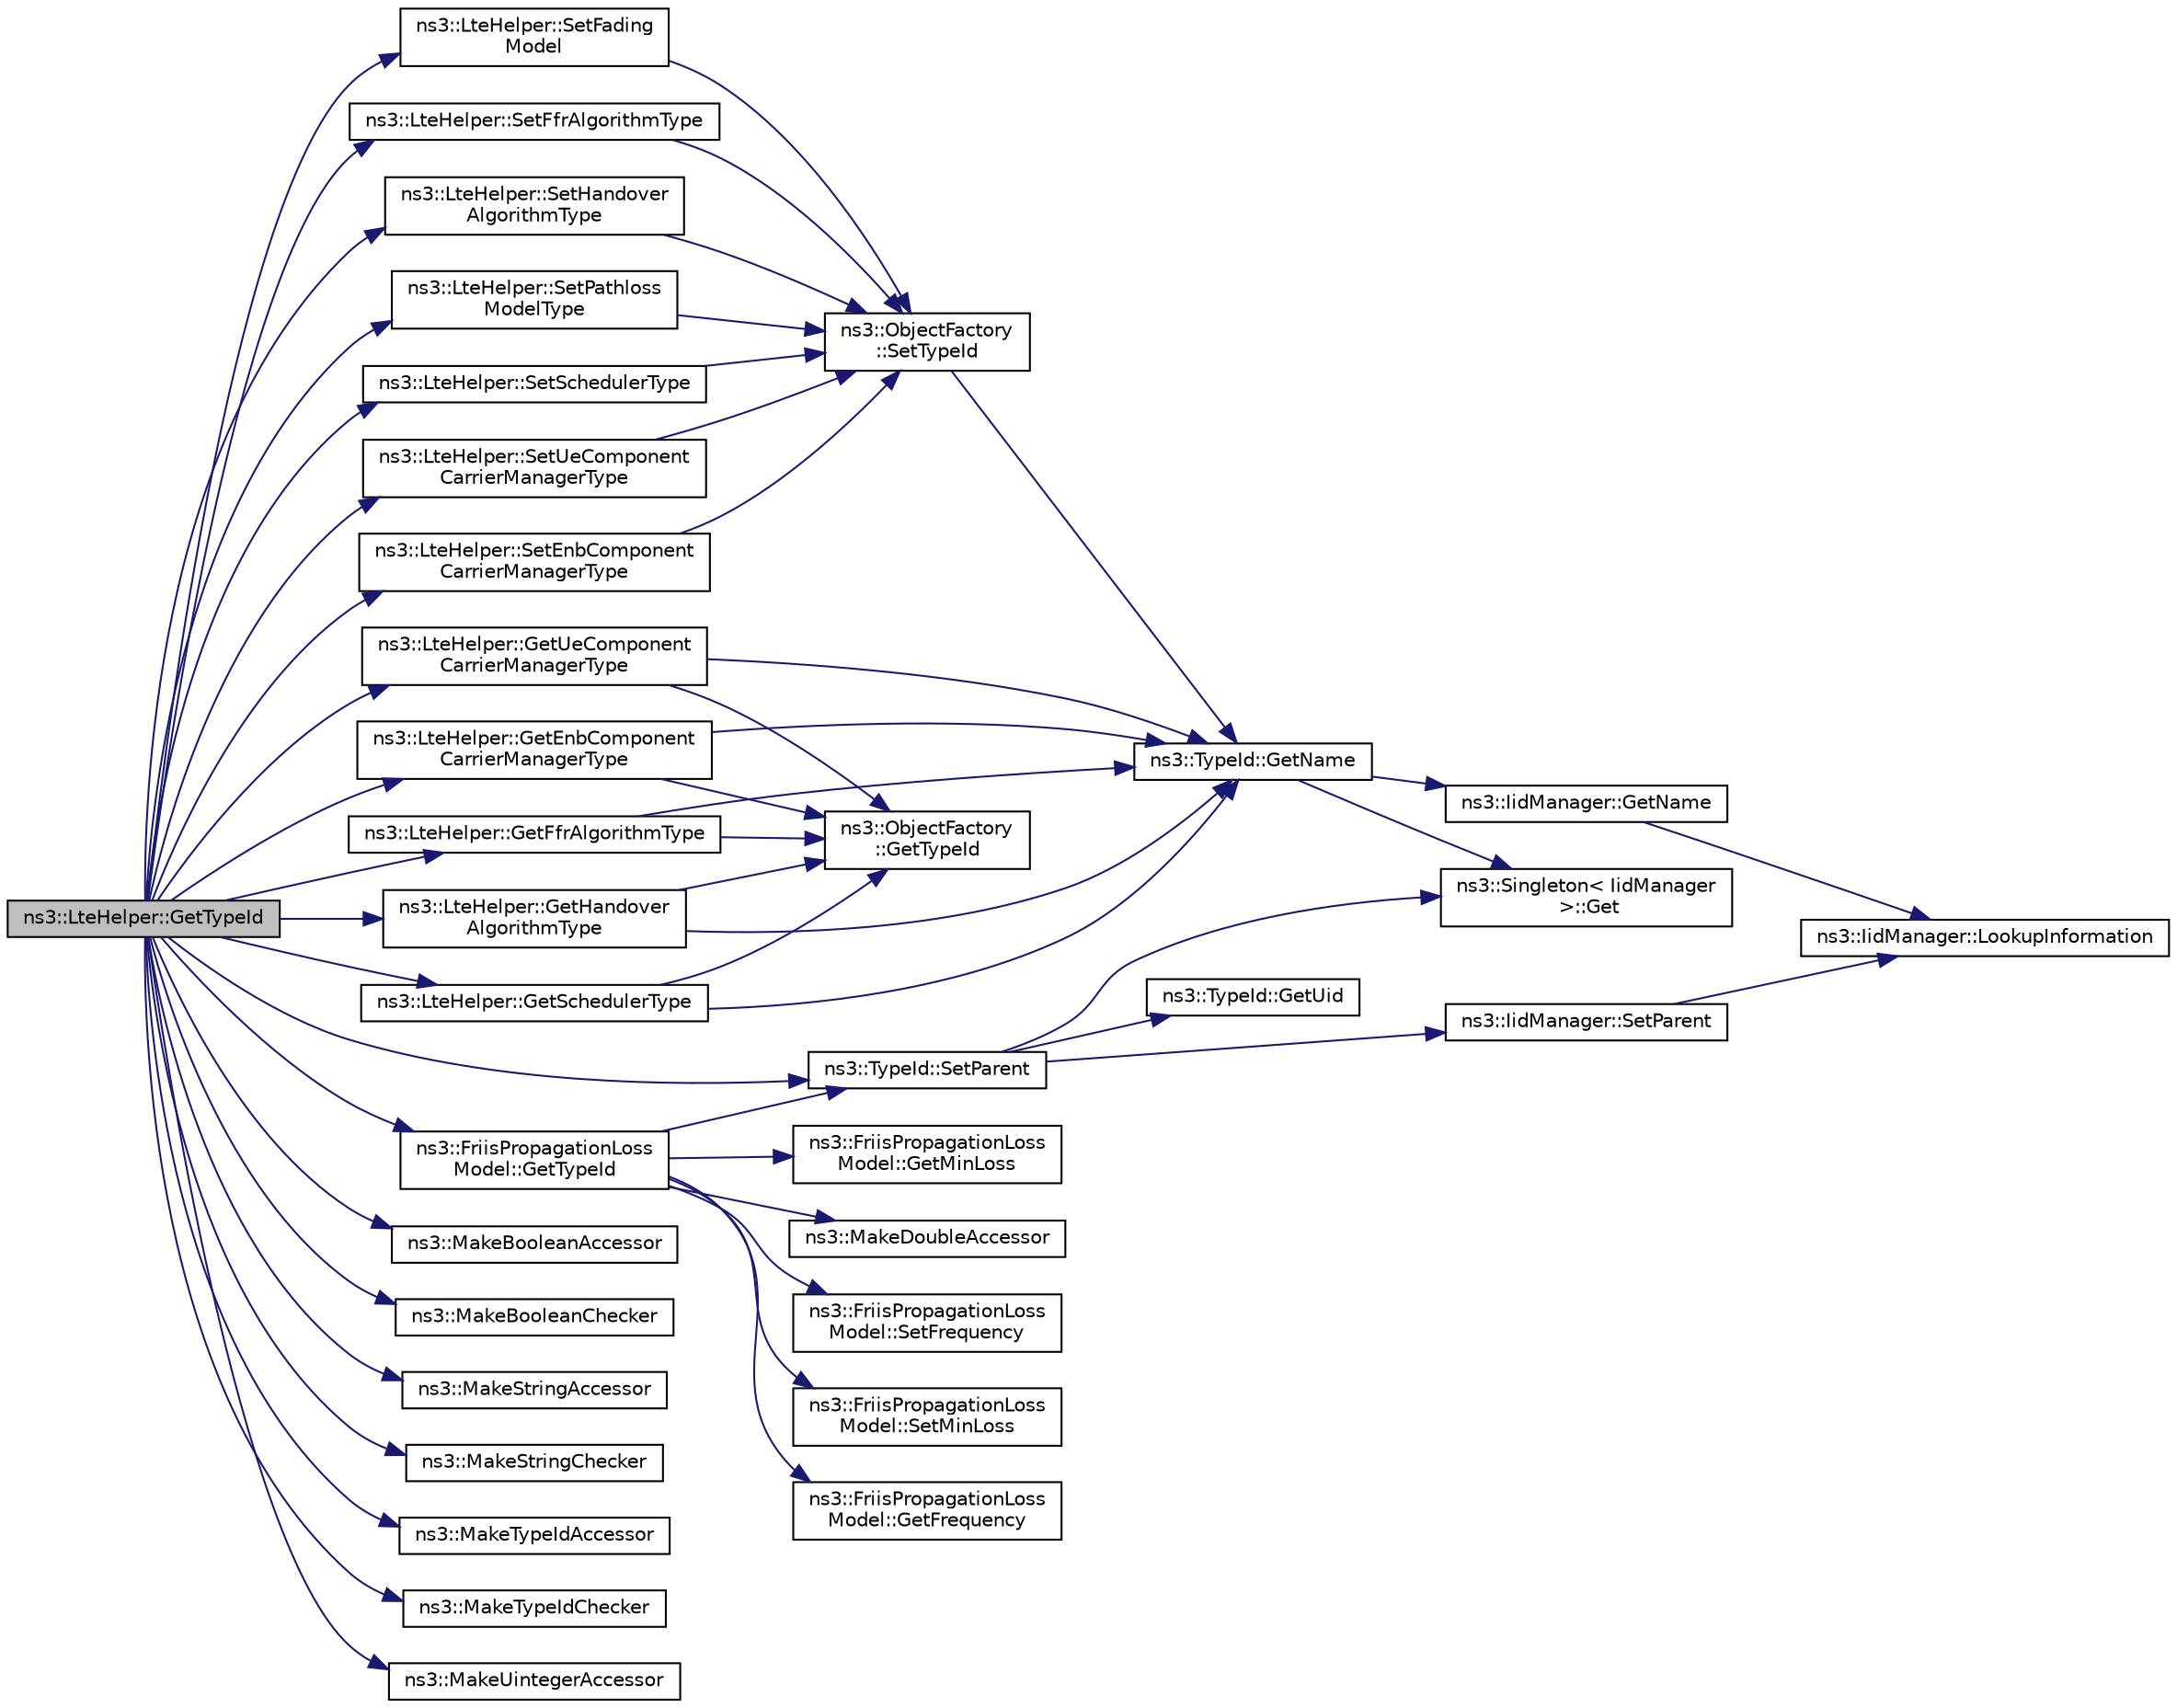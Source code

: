 digraph "ns3::LteHelper::GetTypeId"
{
 // LATEX_PDF_SIZE
  edge [fontname="Helvetica",fontsize="10",labelfontname="Helvetica",labelfontsize="10"];
  node [fontname="Helvetica",fontsize="10",shape=record];
  rankdir="LR";
  Node1 [label="ns3::LteHelper::GetTypeId",height=0.2,width=0.4,color="black", fillcolor="grey75", style="filled", fontcolor="black",tooltip="Register this type."];
  Node1 -> Node2 [color="midnightblue",fontsize="10",style="solid",fontname="Helvetica"];
  Node2 [label="ns3::LteHelper::GetEnbComponent\lCarrierManagerType",height=0.2,width=0.4,color="black", fillcolor="white", style="filled",URL="$classns3_1_1_lte_helper.html#a3766f7608368f55b6f1bdd074a43cc4d",tooltip=" "];
  Node2 -> Node3 [color="midnightblue",fontsize="10",style="solid",fontname="Helvetica"];
  Node3 [label="ns3::TypeId::GetName",height=0.2,width=0.4,color="black", fillcolor="white", style="filled",URL="$classns3_1_1_type_id.html#abc4965475a579c2afdc668d7a7d58374",tooltip="Get the name."];
  Node3 -> Node4 [color="midnightblue",fontsize="10",style="solid",fontname="Helvetica"];
  Node4 [label="ns3::Singleton\< IidManager\l \>::Get",height=0.2,width=0.4,color="black", fillcolor="white", style="filled",URL="$classns3_1_1_singleton.html#a80a2cd3c25a27ea72add7a9f7a141ffa",tooltip="Get a pointer to the singleton instance."];
  Node3 -> Node5 [color="midnightblue",fontsize="10",style="solid",fontname="Helvetica"];
  Node5 [label="ns3::IidManager::GetName",height=0.2,width=0.4,color="black", fillcolor="white", style="filled",URL="$classns3_1_1_iid_manager.html#a6658aaa8120efd885e98addb76a6f1d4",tooltip="Get the name of a type id."];
  Node5 -> Node6 [color="midnightblue",fontsize="10",style="solid",fontname="Helvetica"];
  Node6 [label="ns3::IidManager::LookupInformation",height=0.2,width=0.4,color="black", fillcolor="white", style="filled",URL="$classns3_1_1_iid_manager.html#a84af06b798b21fa700469a3ac5f65f3f",tooltip="Retrieve the information record for a type."];
  Node2 -> Node7 [color="midnightblue",fontsize="10",style="solid",fontname="Helvetica"];
  Node7 [label="ns3::ObjectFactory\l::GetTypeId",height=0.2,width=0.4,color="black", fillcolor="white", style="filled",URL="$classns3_1_1_object_factory.html#a407b4dcbcd856749f6096ce72d88d8f7",tooltip="Get the TypeId which will be created by this ObjectFactory."];
  Node1 -> Node8 [color="midnightblue",fontsize="10",style="solid",fontname="Helvetica"];
  Node8 [label="ns3::LteHelper::GetFfrAlgorithmType",height=0.2,width=0.4,color="black", fillcolor="white", style="filled",URL="$classns3_1_1_lte_helper.html#a622eaffbf4cb51da21b315d51537ff59",tooltip=" "];
  Node8 -> Node3 [color="midnightblue",fontsize="10",style="solid",fontname="Helvetica"];
  Node8 -> Node7 [color="midnightblue",fontsize="10",style="solid",fontname="Helvetica"];
  Node1 -> Node9 [color="midnightblue",fontsize="10",style="solid",fontname="Helvetica"];
  Node9 [label="ns3::LteHelper::GetHandover\lAlgorithmType",height=0.2,width=0.4,color="black", fillcolor="white", style="filled",URL="$classns3_1_1_lte_helper.html#aa418b147e8ded2ce391735ad0fce570a",tooltip=" "];
  Node9 -> Node3 [color="midnightblue",fontsize="10",style="solid",fontname="Helvetica"];
  Node9 -> Node7 [color="midnightblue",fontsize="10",style="solid",fontname="Helvetica"];
  Node1 -> Node10 [color="midnightblue",fontsize="10",style="solid",fontname="Helvetica"];
  Node10 [label="ns3::LteHelper::GetSchedulerType",height=0.2,width=0.4,color="black", fillcolor="white", style="filled",URL="$classns3_1_1_lte_helper.html#af84d6067226d2bebf75a349339d4ad67",tooltip=" "];
  Node10 -> Node3 [color="midnightblue",fontsize="10",style="solid",fontname="Helvetica"];
  Node10 -> Node7 [color="midnightblue",fontsize="10",style="solid",fontname="Helvetica"];
  Node1 -> Node11 [color="midnightblue",fontsize="10",style="solid",fontname="Helvetica"];
  Node11 [label="ns3::FriisPropagationLoss\lModel::GetTypeId",height=0.2,width=0.4,color="black", fillcolor="white", style="filled",URL="$classns3_1_1_friis_propagation_loss_model.html#a80af82c5a7d24e10181838b15a755351",tooltip="Get the type ID."];
  Node11 -> Node12 [color="midnightblue",fontsize="10",style="solid",fontname="Helvetica"];
  Node12 [label="ns3::FriisPropagationLoss\lModel::GetFrequency",height=0.2,width=0.4,color="black", fillcolor="white", style="filled",URL="$classns3_1_1_friis_propagation_loss_model.html#a401c733547505b4abbeb30701834a1c4",tooltip=" "];
  Node11 -> Node13 [color="midnightblue",fontsize="10",style="solid",fontname="Helvetica"];
  Node13 [label="ns3::FriisPropagationLoss\lModel::GetMinLoss",height=0.2,width=0.4,color="black", fillcolor="white", style="filled",URL="$classns3_1_1_friis_propagation_loss_model.html#a828d21092b2e3de363e7a956a8626809",tooltip=" "];
  Node11 -> Node14 [color="midnightblue",fontsize="10",style="solid",fontname="Helvetica"];
  Node14 [label="ns3::MakeDoubleAccessor",height=0.2,width=0.4,color="black", fillcolor="white", style="filled",URL="$group__attribute___double.html#gaef08ccdef7ff644dc39aa7b24a2f740f",tooltip="Create an AttributeAccessor for a class data member, or a lone class get functor or set method."];
  Node11 -> Node15 [color="midnightblue",fontsize="10",style="solid",fontname="Helvetica"];
  Node15 [label="ns3::FriisPropagationLoss\lModel::SetFrequency",height=0.2,width=0.4,color="black", fillcolor="white", style="filled",URL="$classns3_1_1_friis_propagation_loss_model.html#a6baac266c391cd9d074341e3f8b8e183",tooltip=" "];
  Node11 -> Node16 [color="midnightblue",fontsize="10",style="solid",fontname="Helvetica"];
  Node16 [label="ns3::FriisPropagationLoss\lModel::SetMinLoss",height=0.2,width=0.4,color="black", fillcolor="white", style="filled",URL="$classns3_1_1_friis_propagation_loss_model.html#accf6f11a8cb14e6dff686b599c7d1d24",tooltip=" "];
  Node11 -> Node17 [color="midnightblue",fontsize="10",style="solid",fontname="Helvetica"];
  Node17 [label="ns3::TypeId::SetParent",height=0.2,width=0.4,color="black", fillcolor="white", style="filled",URL="$classns3_1_1_type_id.html#abaaca67ab7d2471067e7c275df0f7309",tooltip="Set the parent TypeId."];
  Node17 -> Node4 [color="midnightblue",fontsize="10",style="solid",fontname="Helvetica"];
  Node17 -> Node18 [color="midnightblue",fontsize="10",style="solid",fontname="Helvetica"];
  Node18 [label="ns3::TypeId::GetUid",height=0.2,width=0.4,color="black", fillcolor="white", style="filled",URL="$classns3_1_1_type_id.html#a429535085325d6f926724771446d9047",tooltip="Get the internal id of this TypeId."];
  Node17 -> Node19 [color="midnightblue",fontsize="10",style="solid",fontname="Helvetica"];
  Node19 [label="ns3::IidManager::SetParent",height=0.2,width=0.4,color="black", fillcolor="white", style="filled",URL="$classns3_1_1_iid_manager.html#a4042931260554c907699367b6811426f",tooltip="Set the parent of a type id."];
  Node19 -> Node6 [color="midnightblue",fontsize="10",style="solid",fontname="Helvetica"];
  Node1 -> Node20 [color="midnightblue",fontsize="10",style="solid",fontname="Helvetica"];
  Node20 [label="ns3::LteHelper::GetUeComponent\lCarrierManagerType",height=0.2,width=0.4,color="black", fillcolor="white", style="filled",URL="$classns3_1_1_lte_helper.html#a8e249c6f2f863b7a3c965ec401235c7d",tooltip=" "];
  Node20 -> Node3 [color="midnightblue",fontsize="10",style="solid",fontname="Helvetica"];
  Node20 -> Node7 [color="midnightblue",fontsize="10",style="solid",fontname="Helvetica"];
  Node1 -> Node21 [color="midnightblue",fontsize="10",style="solid",fontname="Helvetica"];
  Node21 [label="ns3::MakeBooleanAccessor",height=0.2,width=0.4,color="black", fillcolor="white", style="filled",URL="$group__attribute___boolean.html#ga96f46e6b949abfa2cb801d5d33d8bcc7",tooltip="Create an AttributeAccessor for a class data member, or a lone class get functor or set method."];
  Node1 -> Node22 [color="midnightblue",fontsize="10",style="solid",fontname="Helvetica"];
  Node22 [label="ns3::MakeBooleanChecker",height=0.2,width=0.4,color="black", fillcolor="white", style="filled",URL="$group__attribute___boolean.html#ga0be9dca06b271bca59b2c135178e1c10",tooltip=" "];
  Node1 -> Node23 [color="midnightblue",fontsize="10",style="solid",fontname="Helvetica"];
  Node23 [label="ns3::MakeStringAccessor",height=0.2,width=0.4,color="black", fillcolor="white", style="filled",URL="$group__attribute___string.html#ga5a63252b0689ed04ef20af53f71d6708",tooltip="Create an AttributeAccessor for a class data member, or a lone class get functor or set method."];
  Node1 -> Node24 [color="midnightblue",fontsize="10",style="solid",fontname="Helvetica"];
  Node24 [label="ns3::MakeStringChecker",height=0.2,width=0.4,color="black", fillcolor="white", style="filled",URL="$group__attribute___string.html#gaa2202d9b9871d3ea424719b52729d377",tooltip=" "];
  Node1 -> Node25 [color="midnightblue",fontsize="10",style="solid",fontname="Helvetica"];
  Node25 [label="ns3::MakeTypeIdAccessor",height=0.2,width=0.4,color="black", fillcolor="white", style="filled",URL="$group__attribute___type_id.html#ga3d60bd28e666e27596a9ba7c3b3d007a",tooltip="Create an AttributeAccessor for a class data member, or a lone class get functor or set method."];
  Node1 -> Node26 [color="midnightblue",fontsize="10",style="solid",fontname="Helvetica"];
  Node26 [label="ns3::MakeTypeIdChecker",height=0.2,width=0.4,color="black", fillcolor="white", style="filled",URL="$group__attribute___type_id.html#ga68217efa044edc1e64141dfaaed63e19",tooltip=" "];
  Node1 -> Node27 [color="midnightblue",fontsize="10",style="solid",fontname="Helvetica"];
  Node27 [label="ns3::MakeUintegerAccessor",height=0.2,width=0.4,color="black", fillcolor="white", style="filled",URL="$group__attribute___uinteger.html#gab877334ef73a924b42b65179d87d7244",tooltip="Create an AttributeAccessor for a class data member, or a lone class get functor or set method."];
  Node1 -> Node28 [color="midnightblue",fontsize="10",style="solid",fontname="Helvetica"];
  Node28 [label="ns3::LteHelper::SetEnbComponent\lCarrierManagerType",height=0.2,width=0.4,color="black", fillcolor="white", style="filled",URL="$classns3_1_1_lte_helper.html#a1af61f816c07c74186152c440ea8a04e",tooltip="Set the type of carrier component algorithm to be used by eNodeB devices."];
  Node28 -> Node29 [color="midnightblue",fontsize="10",style="solid",fontname="Helvetica"];
  Node29 [label="ns3::ObjectFactory\l::SetTypeId",height=0.2,width=0.4,color="black", fillcolor="white", style="filled",URL="$classns3_1_1_object_factory.html#a77dcd099064038a1eb7a6b8251229ec3",tooltip="Set the TypeId of the Objects to be created by this factory."];
  Node29 -> Node3 [color="midnightblue",fontsize="10",style="solid",fontname="Helvetica"];
  Node1 -> Node30 [color="midnightblue",fontsize="10",style="solid",fontname="Helvetica"];
  Node30 [label="ns3::LteHelper::SetFading\lModel",height=0.2,width=0.4,color="black", fillcolor="white", style="filled",URL="$classns3_1_1_lte_helper.html#a36b39e1d4a50f4647e81967685ac62ff",tooltip="Set the type of fading model to be used in both DL and UL."];
  Node30 -> Node29 [color="midnightblue",fontsize="10",style="solid",fontname="Helvetica"];
  Node1 -> Node31 [color="midnightblue",fontsize="10",style="solid",fontname="Helvetica"];
  Node31 [label="ns3::LteHelper::SetFfrAlgorithmType",height=0.2,width=0.4,color="black", fillcolor="white", style="filled",URL="$classns3_1_1_lte_helper.html#a035c6b03305c1511975362f80425b5fc",tooltip="Set the type of FFR algorithm to be used by eNodeB devices."];
  Node31 -> Node29 [color="midnightblue",fontsize="10",style="solid",fontname="Helvetica"];
  Node1 -> Node32 [color="midnightblue",fontsize="10",style="solid",fontname="Helvetica"];
  Node32 [label="ns3::LteHelper::SetHandover\lAlgorithmType",height=0.2,width=0.4,color="black", fillcolor="white", style="filled",URL="$classns3_1_1_lte_helper.html#a6301630b8a7082043efff2a7aaaa1d20",tooltip="Set the type of handover algorithm to be used by eNodeB devices."];
  Node32 -> Node29 [color="midnightblue",fontsize="10",style="solid",fontname="Helvetica"];
  Node1 -> Node17 [color="midnightblue",fontsize="10",style="solid",fontname="Helvetica"];
  Node1 -> Node33 [color="midnightblue",fontsize="10",style="solid",fontname="Helvetica"];
  Node33 [label="ns3::LteHelper::SetPathloss\lModelType",height=0.2,width=0.4,color="black", fillcolor="white", style="filled",URL="$classns3_1_1_lte_helper.html#a63ac6c84a38d46e86350b2ecfea3a768",tooltip="Set the type of path loss model to be used for both DL and UL channels."];
  Node33 -> Node29 [color="midnightblue",fontsize="10",style="solid",fontname="Helvetica"];
  Node1 -> Node34 [color="midnightblue",fontsize="10",style="solid",fontname="Helvetica"];
  Node34 [label="ns3::LteHelper::SetSchedulerType",height=0.2,width=0.4,color="black", fillcolor="white", style="filled",URL="$classns3_1_1_lte_helper.html#a8f86e55b8b80a81732c4b2df00fb25d5",tooltip="Set the type of scheduler to be used by eNodeB devices."];
  Node34 -> Node29 [color="midnightblue",fontsize="10",style="solid",fontname="Helvetica"];
  Node1 -> Node35 [color="midnightblue",fontsize="10",style="solid",fontname="Helvetica"];
  Node35 [label="ns3::LteHelper::SetUeComponent\lCarrierManagerType",height=0.2,width=0.4,color="black", fillcolor="white", style="filled",URL="$classns3_1_1_lte_helper.html#afad57998d78f4bbed6f7fe2ffea76e5d",tooltip="Set the type of Component Carrier Manager to be used by Ue devices."];
  Node35 -> Node29 [color="midnightblue",fontsize="10",style="solid",fontname="Helvetica"];
}
